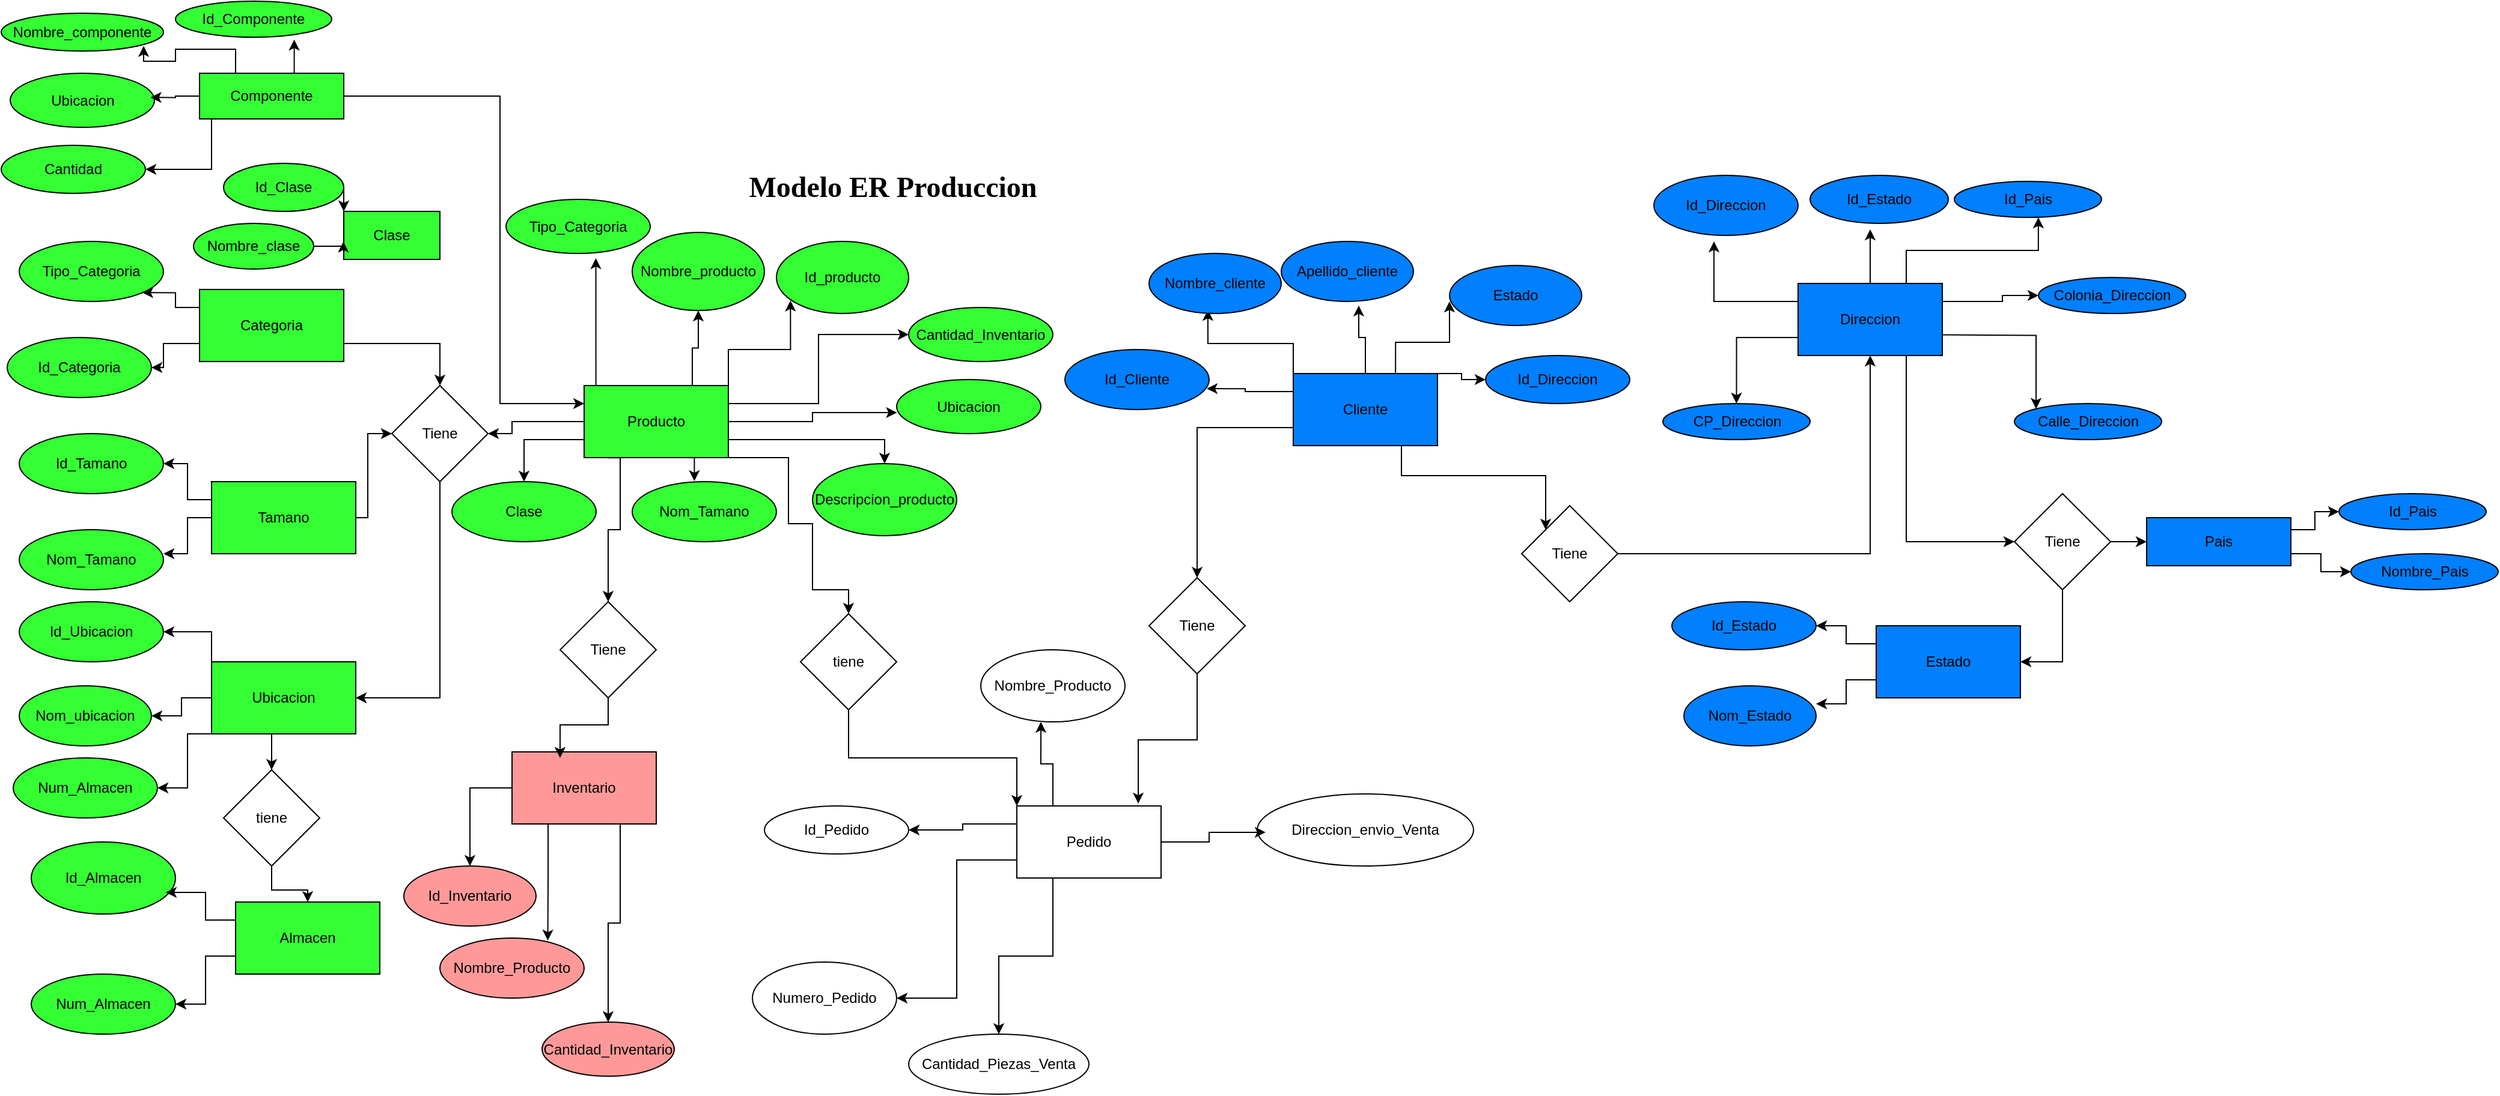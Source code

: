 <mxfile version="24.7.16">
  <diagram name="Page-1" id="zeFmYO3uBabSmv73TUK1">
    <mxGraphModel dx="3366" dy="1849" grid="1" gridSize="10" guides="1" tooltips="1" connect="1" arrows="1" fold="1" page="1" pageScale="1" pageWidth="850" pageHeight="1100" math="0" shadow="0">
      <root>
        <mxCell id="0" />
        <mxCell id="1" parent="0" />
        <mxCell id="2MBzyR10_KUpDIZZmnl0-3" style="edgeStyle=orthogonalEdgeStyle;rounded=0;orthogonalLoop=1;jettySize=auto;html=1;exitX=0;exitY=0;exitDx=0;exitDy=0;entryX=0.445;entryY=0.94;entryDx=0;entryDy=0;entryPerimeter=0;" parent="1" source="SFxOARt2_e4KMZJVJRQL-1" target="SFxOARt2_e4KMZJVJRQL-2" edge="1">
          <mxGeometry relative="1" as="geometry">
            <mxPoint x="60" y="150" as="targetPoint" />
          </mxGeometry>
        </mxCell>
        <mxCell id="86mHC5baKhJhIRdEhU6H-27" style="edgeStyle=orthogonalEdgeStyle;rounded=0;orthogonalLoop=1;jettySize=auto;html=1;exitX=1;exitY=0;exitDx=0;exitDy=0;entryX=0;entryY=0.5;entryDx=0;entryDy=0;" parent="1" source="SFxOARt2_e4KMZJVJRQL-1" target="86mHC5baKhJhIRdEhU6H-14" edge="1">
          <mxGeometry relative="1" as="geometry">
            <Array as="points">
              <mxPoint x="250" y="190" />
              <mxPoint x="250" y="195" />
            </Array>
          </mxGeometry>
        </mxCell>
        <mxCell id="56DmesGr1zZHOObMITMJ-34" style="edgeStyle=orthogonalEdgeStyle;rounded=0;orthogonalLoop=1;jettySize=auto;html=1;exitX=0.75;exitY=1;exitDx=0;exitDy=0;entryX=0;entryY=0;entryDx=0;entryDy=0;" parent="1" source="SFxOARt2_e4KMZJVJRQL-1" target="56DmesGr1zZHOObMITMJ-33" edge="1">
          <mxGeometry relative="1" as="geometry" />
        </mxCell>
        <mxCell id="56DmesGr1zZHOObMITMJ-98" style="edgeStyle=orthogonalEdgeStyle;rounded=0;orthogonalLoop=1;jettySize=auto;html=1;exitX=0;exitY=0.75;exitDx=0;exitDy=0;entryX=0.5;entryY=0;entryDx=0;entryDy=0;" parent="1" source="SFxOARt2_e4KMZJVJRQL-1" target="56DmesGr1zZHOObMITMJ-41" edge="1">
          <mxGeometry relative="1" as="geometry" />
        </mxCell>
        <mxCell id="SFxOARt2_e4KMZJVJRQL-1" value="Cliente" style="rounded=0;whiteSpace=wrap;html=1;fillColor=#007FFF;" parent="1" vertex="1">
          <mxGeometry x="110" y="190" width="120" height="60" as="geometry" />
        </mxCell>
        <mxCell id="SFxOARt2_e4KMZJVJRQL-2" value="Nombre_cliente" style="ellipse;whiteSpace=wrap;html=1;fillColor=#007FFF;" parent="1" vertex="1">
          <mxGeometry x="-10" y="90" width="110" height="50" as="geometry" />
        </mxCell>
        <mxCell id="2MBzyR10_KUpDIZZmnl0-35" style="edgeStyle=orthogonalEdgeStyle;rounded=0;orthogonalLoop=1;jettySize=auto;html=1;exitX=0;exitY=0.75;exitDx=0;exitDy=0;entryX=0.5;entryY=0;entryDx=0;entryDy=0;" parent="1" source="SFxOARt2_e4KMZJVJRQL-3" target="2MBzyR10_KUpDIZZmnl0-34" edge="1">
          <mxGeometry relative="1" as="geometry" />
        </mxCell>
        <mxCell id="56DmesGr1zZHOObMITMJ-11" style="edgeStyle=orthogonalEdgeStyle;rounded=0;orthogonalLoop=1;jettySize=auto;html=1;exitX=1;exitY=0.75;exitDx=0;exitDy=0;entryX=0.5;entryY=0;entryDx=0;entryDy=0;" parent="1" source="SFxOARt2_e4KMZJVJRQL-3" target="56DmesGr1zZHOObMITMJ-10" edge="1">
          <mxGeometry relative="1" as="geometry" />
        </mxCell>
        <mxCell id="56DmesGr1zZHOObMITMJ-17" style="edgeStyle=orthogonalEdgeStyle;rounded=0;orthogonalLoop=1;jettySize=auto;html=1;exitX=0;exitY=0.5;exitDx=0;exitDy=0;entryX=1;entryY=0.5;entryDx=0;entryDy=0;" parent="1" source="SFxOARt2_e4KMZJVJRQL-3" target="56DmesGr1zZHOObMITMJ-14" edge="1">
          <mxGeometry relative="1" as="geometry">
            <Array as="points">
              <mxPoint x="-540" y="230" />
              <mxPoint x="-540" y="240" />
            </Array>
          </mxGeometry>
        </mxCell>
        <mxCell id="56DmesGr1zZHOObMITMJ-18" style="edgeStyle=orthogonalEdgeStyle;rounded=0;orthogonalLoop=1;jettySize=auto;html=1;exitX=1;exitY=1;exitDx=0;exitDy=0;entryX=0.5;entryY=0;entryDx=0;entryDy=0;" parent="1" source="SFxOARt2_e4KMZJVJRQL-3" target="56DmesGr1zZHOObMITMJ-13" edge="1">
          <mxGeometry relative="1" as="geometry">
            <Array as="points">
              <mxPoint x="-310" y="260" />
              <mxPoint x="-310" y="315" />
              <mxPoint x="-290" y="315" />
              <mxPoint x="-290" y="370" />
              <mxPoint x="-260" y="370" />
            </Array>
          </mxGeometry>
        </mxCell>
        <mxCell id="56DmesGr1zZHOObMITMJ-52" style="edgeStyle=orthogonalEdgeStyle;rounded=0;orthogonalLoop=1;jettySize=auto;html=1;exitX=0.164;exitY=1.002;exitDx=0;exitDy=0;entryX=0.5;entryY=0;entryDx=0;entryDy=0;exitPerimeter=0;" parent="1" source="SFxOARt2_e4KMZJVJRQL-3" target="56DmesGr1zZHOObMITMJ-51" edge="1">
          <mxGeometry relative="1" as="geometry">
            <Array as="points">
              <mxPoint x="-450" y="320" />
              <mxPoint x="-460" y="320" />
            </Array>
          </mxGeometry>
        </mxCell>
        <mxCell id="56DmesGr1zZHOObMITMJ-72" style="edgeStyle=orthogonalEdgeStyle;rounded=0;orthogonalLoop=1;jettySize=auto;html=1;exitX=0.75;exitY=0;exitDx=0;exitDy=0;entryX=0.5;entryY=1;entryDx=0;entryDy=0;" parent="1" source="SFxOARt2_e4KMZJVJRQL-3" target="2MBzyR10_KUpDIZZmnl0-13" edge="1">
          <mxGeometry relative="1" as="geometry" />
        </mxCell>
        <mxCell id="56DmesGr1zZHOObMITMJ-94" style="edgeStyle=orthogonalEdgeStyle;rounded=0;orthogonalLoop=1;jettySize=auto;html=1;exitX=1;exitY=0.25;exitDx=0;exitDy=0;entryX=0;entryY=0.5;entryDx=0;entryDy=0;" parent="1" source="SFxOARt2_e4KMZJVJRQL-3" target="56DmesGr1zZHOObMITMJ-60" edge="1">
          <mxGeometry relative="1" as="geometry" />
        </mxCell>
        <mxCell id="SFxOARt2_e4KMZJVJRQL-3" value="Producto" style="rounded=0;whiteSpace=wrap;html=1;fillColor=#33FF33;" parent="1" vertex="1">
          <mxGeometry x="-480" y="200" width="120" height="60" as="geometry" />
        </mxCell>
        <mxCell id="2MBzyR10_KUpDIZZmnl0-1" value="Apellido_cliente" style="ellipse;whiteSpace=wrap;html=1;fillColor=#007FFF;" parent="1" vertex="1">
          <mxGeometry x="100" y="80" width="110" height="50" as="geometry" />
        </mxCell>
        <mxCell id="2MBzyR10_KUpDIZZmnl0-6" value="Estado" style="ellipse;whiteSpace=wrap;html=1;fillColor=#007FFF;" parent="1" vertex="1">
          <mxGeometry x="240" y="100" width="110" height="50" as="geometry" />
        </mxCell>
        <mxCell id="2MBzyR10_KUpDIZZmnl0-7" style="edgeStyle=orthogonalEdgeStyle;rounded=0;orthogonalLoop=1;jettySize=auto;html=1;exitX=0.709;exitY=-0.01;exitDx=0;exitDy=0;entryX=0.045;entryY=0.72;entryDx=0;entryDy=0;entryPerimeter=0;exitPerimeter=0;" parent="1" source="SFxOARt2_e4KMZJVJRQL-1" edge="1">
          <mxGeometry relative="1" as="geometry">
            <mxPoint x="195" y="184.0" as="sourcePoint" />
            <mxPoint x="239.95" y="130" as="targetPoint" />
            <Array as="points">
              <mxPoint x="195" y="164" />
              <mxPoint x="240" y="164" />
            </Array>
          </mxGeometry>
        </mxCell>
        <mxCell id="2MBzyR10_KUpDIZZmnl0-8" style="edgeStyle=orthogonalEdgeStyle;rounded=0;orthogonalLoop=1;jettySize=auto;html=1;exitX=0.5;exitY=0;exitDx=0;exitDy=0;entryX=0.586;entryY=1.067;entryDx=0;entryDy=0;entryPerimeter=0;" parent="1" source="SFxOARt2_e4KMZJVJRQL-1" target="2MBzyR10_KUpDIZZmnl0-1" edge="1">
          <mxGeometry relative="1" as="geometry" />
        </mxCell>
        <mxCell id="2MBzyR10_KUpDIZZmnl0-9" value="Id_Cliente" style="ellipse;whiteSpace=wrap;html=1;fillColor=#007FFF;" parent="1" vertex="1">
          <mxGeometry x="-80" y="170" width="120" height="50" as="geometry" />
        </mxCell>
        <mxCell id="2MBzyR10_KUpDIZZmnl0-10" style="edgeStyle=orthogonalEdgeStyle;rounded=0;orthogonalLoop=1;jettySize=auto;html=1;exitX=0;exitY=0.25;exitDx=0;exitDy=0;entryX=0.983;entryY=0.651;entryDx=0;entryDy=0;entryPerimeter=0;" parent="1" source="SFxOARt2_e4KMZJVJRQL-1" target="2MBzyR10_KUpDIZZmnl0-9" edge="1">
          <mxGeometry relative="1" as="geometry">
            <Array as="points">
              <mxPoint x="70" y="205" />
              <mxPoint x="70" y="203" />
            </Array>
          </mxGeometry>
        </mxCell>
        <mxCell id="2MBzyR10_KUpDIZZmnl0-11" value="&lt;h1&gt;&lt;font face=&quot;Comic Sans MS&quot; style=&quot;font-size: 24px;&quot;&gt;Modelo ER Produccion&amp;nbsp;&lt;/font&gt;&lt;/h1&gt;" style="text;strokeColor=none;align=center;fillColor=none;html=1;verticalAlign=middle;whiteSpace=wrap;rounded=0;" parent="1" vertex="1">
          <mxGeometry x="-370" y="20" width="300" height="30" as="geometry" />
        </mxCell>
        <mxCell id="2MBzyR10_KUpDIZZmnl0-12" value="Id_producto" style="ellipse;whiteSpace=wrap;html=1;fillColor=#33FF33;" parent="1" vertex="1">
          <mxGeometry x="-320" y="80" width="110" height="60" as="geometry" />
        </mxCell>
        <mxCell id="2MBzyR10_KUpDIZZmnl0-13" value="Nombre_producto" style="ellipse;whiteSpace=wrap;html=1;fillColor=#33FF33;" parent="1" vertex="1">
          <mxGeometry x="-440" y="72.5" width="110" height="65" as="geometry" />
        </mxCell>
        <mxCell id="2MBzyR10_KUpDIZZmnl0-14" value="Tipo_Categoria" style="ellipse;whiteSpace=wrap;html=1;fillColor=#33FF33;" parent="1" vertex="1">
          <mxGeometry x="-545" y="45" width="120" height="45" as="geometry" />
        </mxCell>
        <mxCell id="2MBzyR10_KUpDIZZmnl0-31" style="edgeStyle=orthogonalEdgeStyle;rounded=0;orthogonalLoop=1;jettySize=auto;html=1;exitX=0;exitY=0.75;exitDx=0;exitDy=0;entryX=1;entryY=0.5;entryDx=0;entryDy=0;" parent="1" source="2MBzyR10_KUpDIZZmnl0-20" target="2MBzyR10_KUpDIZZmnl0-21" edge="1">
          <mxGeometry relative="1" as="geometry">
            <Array as="points">
              <mxPoint x="-830" y="165" />
            </Array>
          </mxGeometry>
        </mxCell>
        <mxCell id="2MBzyR10_KUpDIZZmnl0-32" style="edgeStyle=orthogonalEdgeStyle;rounded=0;orthogonalLoop=1;jettySize=auto;html=1;exitX=0;exitY=0.25;exitDx=0;exitDy=0;entryX=1;entryY=1;entryDx=0;entryDy=0;" parent="1" source="2MBzyR10_KUpDIZZmnl0-20" target="2MBzyR10_KUpDIZZmnl0-22" edge="1">
          <mxGeometry relative="1" as="geometry" />
        </mxCell>
        <mxCell id="56DmesGr1zZHOObMITMJ-15" style="edgeStyle=orthogonalEdgeStyle;rounded=0;orthogonalLoop=1;jettySize=auto;html=1;exitX=1;exitY=0.75;exitDx=0;exitDy=0;entryX=0.5;entryY=0;entryDx=0;entryDy=0;" parent="1" source="2MBzyR10_KUpDIZZmnl0-20" target="56DmesGr1zZHOObMITMJ-14" edge="1">
          <mxGeometry relative="1" as="geometry" />
        </mxCell>
        <mxCell id="2MBzyR10_KUpDIZZmnl0-20" value="Categoria" style="rounded=0;whiteSpace=wrap;html=1;fillColor=#33FF33;" parent="1" vertex="1">
          <mxGeometry x="-800" y="120" width="120" height="60" as="geometry" />
        </mxCell>
        <mxCell id="2MBzyR10_KUpDIZZmnl0-21" value="Id_Categoria" style="ellipse;whiteSpace=wrap;html=1;fillColor=#33FF33;" parent="1" vertex="1">
          <mxGeometry x="-960" y="160" width="120" height="50" as="geometry" />
        </mxCell>
        <mxCell id="2MBzyR10_KUpDIZZmnl0-22" value="Tipo_&lt;span style=&quot;background-color: initial;&quot;&gt;Categoria&lt;/span&gt;" style="ellipse;whiteSpace=wrap;html=1;fillColor=#33FF33;" parent="1" vertex="1">
          <mxGeometry x="-950" y="80" width="120" height="50" as="geometry" />
        </mxCell>
        <mxCell id="2MBzyR10_KUpDIZZmnl0-26" value="Id_Tamano" style="ellipse;whiteSpace=wrap;html=1;fillColor=#33FF33;" parent="1" vertex="1">
          <mxGeometry x="-950" y="240" width="120" height="50" as="geometry" />
        </mxCell>
        <mxCell id="2MBzyR10_KUpDIZZmnl0-29" style="edgeStyle=orthogonalEdgeStyle;rounded=0;orthogonalLoop=1;jettySize=auto;html=1;exitX=0;exitY=0.25;exitDx=0;exitDy=0;" parent="1" source="2MBzyR10_KUpDIZZmnl0-27" target="2MBzyR10_KUpDIZZmnl0-26" edge="1">
          <mxGeometry relative="1" as="geometry" />
        </mxCell>
        <mxCell id="56DmesGr1zZHOObMITMJ-16" style="edgeStyle=orthogonalEdgeStyle;rounded=0;orthogonalLoop=1;jettySize=auto;html=1;exitX=1;exitY=0.5;exitDx=0;exitDy=0;entryX=0;entryY=0.5;entryDx=0;entryDy=0;" parent="1" source="2MBzyR10_KUpDIZZmnl0-27" target="56DmesGr1zZHOObMITMJ-14" edge="1">
          <mxGeometry relative="1" as="geometry">
            <Array as="points">
              <mxPoint x="-660" y="310" />
              <mxPoint x="-660" y="240" />
            </Array>
          </mxGeometry>
        </mxCell>
        <mxCell id="2MBzyR10_KUpDIZZmnl0-27" value="Tamano" style="rounded=0;whiteSpace=wrap;html=1;fillColor=#33FF33;" parent="1" vertex="1">
          <mxGeometry x="-790" y="280" width="120" height="60" as="geometry" />
        </mxCell>
        <mxCell id="2MBzyR10_KUpDIZZmnl0-28" value="Nom_Tamano" style="ellipse;whiteSpace=wrap;html=1;fillColor=#33FF33;" parent="1" vertex="1">
          <mxGeometry x="-950" y="320" width="120" height="50" as="geometry" />
        </mxCell>
        <mxCell id="2MBzyR10_KUpDIZZmnl0-30" style="edgeStyle=orthogonalEdgeStyle;rounded=0;orthogonalLoop=1;jettySize=auto;html=1;exitX=0;exitY=0.5;exitDx=0;exitDy=0;entryX=1;entryY=0.4;entryDx=0;entryDy=0;entryPerimeter=0;" parent="1" source="2MBzyR10_KUpDIZZmnl0-27" target="2MBzyR10_KUpDIZZmnl0-28" edge="1">
          <mxGeometry relative="1" as="geometry" />
        </mxCell>
        <mxCell id="2MBzyR10_KUpDIZZmnl0-33" value="Nom_Tamano" style="ellipse;whiteSpace=wrap;html=1;fillColor=#33FF33;" parent="1" vertex="1">
          <mxGeometry x="-440" y="280" width="120" height="50" as="geometry" />
        </mxCell>
        <mxCell id="2MBzyR10_KUpDIZZmnl0-34" value="Clase" style="ellipse;whiteSpace=wrap;html=1;fillColor=#33FF33;" parent="1" vertex="1">
          <mxGeometry x="-590" y="280" width="120" height="50" as="geometry" />
        </mxCell>
        <mxCell id="2MBzyR10_KUpDIZZmnl0-36" style="edgeStyle=orthogonalEdgeStyle;rounded=0;orthogonalLoop=1;jettySize=auto;html=1;exitX=0.75;exitY=1;exitDx=0;exitDy=0;entryX=0.431;entryY=-0.009;entryDx=0;entryDy=0;entryPerimeter=0;" parent="1" source="SFxOARt2_e4KMZJVJRQL-3" target="2MBzyR10_KUpDIZZmnl0-33" edge="1">
          <mxGeometry relative="1" as="geometry" />
        </mxCell>
        <mxCell id="86mHC5baKhJhIRdEhU6H-4" style="edgeStyle=orthogonalEdgeStyle;rounded=0;orthogonalLoop=1;jettySize=auto;html=1;exitX=0;exitY=0;exitDx=0;exitDy=0;" parent="1" source="86mHC5baKhJhIRdEhU6H-1" target="86mHC5baKhJhIRdEhU6H-2" edge="1">
          <mxGeometry relative="1" as="geometry" />
        </mxCell>
        <mxCell id="86mHC5baKhJhIRdEhU6H-5" style="edgeStyle=orthogonalEdgeStyle;rounded=0;orthogonalLoop=1;jettySize=auto;html=1;exitX=0;exitY=0.5;exitDx=0;exitDy=0;" parent="1" source="86mHC5baKhJhIRdEhU6H-1" target="86mHC5baKhJhIRdEhU6H-3" edge="1">
          <mxGeometry relative="1" as="geometry" />
        </mxCell>
        <mxCell id="56DmesGr1zZHOObMITMJ-32" style="edgeStyle=orthogonalEdgeStyle;rounded=0;orthogonalLoop=1;jettySize=auto;html=1;exitX=0;exitY=1;exitDx=0;exitDy=0;entryX=1;entryY=0.5;entryDx=0;entryDy=0;" parent="1" source="86mHC5baKhJhIRdEhU6H-1" target="56DmesGr1zZHOObMITMJ-30" edge="1">
          <mxGeometry relative="1" as="geometry">
            <Array as="points">
              <mxPoint x="-810" y="490" />
              <mxPoint x="-810" y="535" />
            </Array>
          </mxGeometry>
        </mxCell>
        <mxCell id="56DmesGr1zZHOObMITMJ-58" style="edgeStyle=orthogonalEdgeStyle;rounded=0;orthogonalLoop=1;jettySize=auto;html=1;exitX=0.25;exitY=1;exitDx=0;exitDy=0;entryX=0.5;entryY=0;entryDx=0;entryDy=0;" parent="1" source="86mHC5baKhJhIRdEhU6H-1" target="56DmesGr1zZHOObMITMJ-26" edge="1">
          <mxGeometry relative="1" as="geometry" />
        </mxCell>
        <mxCell id="86mHC5baKhJhIRdEhU6H-1" value="Ubicacion" style="rounded=0;whiteSpace=wrap;html=1;fillColor=#33FF33;" parent="1" vertex="1">
          <mxGeometry x="-790" y="430" width="120" height="60" as="geometry" />
        </mxCell>
        <mxCell id="86mHC5baKhJhIRdEhU6H-2" value="Id_Ubicacion" style="ellipse;whiteSpace=wrap;html=1;fillColor=#33FF33;" parent="1" vertex="1">
          <mxGeometry x="-950" y="380" width="120" height="50" as="geometry" />
        </mxCell>
        <mxCell id="86mHC5baKhJhIRdEhU6H-3" value="Nom_ubicacion" style="ellipse;whiteSpace=wrap;html=1;fillColor=#33FF33;" parent="1" vertex="1">
          <mxGeometry x="-950" y="450" width="110" height="50" as="geometry" />
        </mxCell>
        <mxCell id="56DmesGr1zZHOObMITMJ-4" style="edgeStyle=orthogonalEdgeStyle;rounded=0;orthogonalLoop=1;jettySize=auto;html=1;exitX=0;exitY=0.25;exitDx=0;exitDy=0;entryX=1;entryY=0.5;entryDx=0;entryDy=0;" parent="1" source="86mHC5baKhJhIRdEhU6H-6" target="56DmesGr1zZHOObMITMJ-1" edge="1">
          <mxGeometry relative="1" as="geometry" />
        </mxCell>
        <mxCell id="56DmesGr1zZHOObMITMJ-7" style="edgeStyle=orthogonalEdgeStyle;rounded=0;orthogonalLoop=1;jettySize=auto;html=1;exitX=0.25;exitY=1;exitDx=0;exitDy=0;entryX=0.5;entryY=0;entryDx=0;entryDy=0;" parent="1" source="86mHC5baKhJhIRdEhU6H-6" target="56DmesGr1zZHOObMITMJ-3" edge="1">
          <mxGeometry relative="1" as="geometry" />
        </mxCell>
        <mxCell id="56DmesGr1zZHOObMITMJ-8" style="edgeStyle=orthogonalEdgeStyle;rounded=0;orthogonalLoop=1;jettySize=auto;html=1;exitX=0;exitY=0.75;exitDx=0;exitDy=0;entryX=1;entryY=0.5;entryDx=0;entryDy=0;" parent="1" source="86mHC5baKhJhIRdEhU6H-6" target="56DmesGr1zZHOObMITMJ-2" edge="1">
          <mxGeometry relative="1" as="geometry" />
        </mxCell>
        <mxCell id="86mHC5baKhJhIRdEhU6H-6" value="Pedido" style="rounded=0;whiteSpace=wrap;html=1;" parent="1" vertex="1">
          <mxGeometry x="-120" y="550" width="120" height="60" as="geometry" />
        </mxCell>
        <mxCell id="86mHC5baKhJhIRdEhU6H-11" style="edgeStyle=orthogonalEdgeStyle;rounded=0;orthogonalLoop=1;jettySize=auto;html=1;exitX=0;exitY=0.25;exitDx=0;exitDy=0;entryX=1;entryY=0.5;entryDx=0;entryDy=0;" parent="1" source="86mHC5baKhJhIRdEhU6H-7" target="86mHC5baKhJhIRdEhU6H-8" edge="1">
          <mxGeometry relative="1" as="geometry" />
        </mxCell>
        <mxCell id="86mHC5baKhJhIRdEhU6H-7" value="Estado" style="rounded=0;whiteSpace=wrap;html=1;fillColor=#007FFF;" parent="1" vertex="1">
          <mxGeometry x="595" y="400" width="120" height="60" as="geometry" />
        </mxCell>
        <mxCell id="86mHC5baKhJhIRdEhU6H-8" value="Id_Estado" style="ellipse;whiteSpace=wrap;html=1;fillColor=#007FFF;" parent="1" vertex="1">
          <mxGeometry x="425" y="380" width="120" height="40" as="geometry" />
        </mxCell>
        <mxCell id="86mHC5baKhJhIRdEhU6H-9" value="Nom_Estado" style="ellipse;whiteSpace=wrap;html=1;fillColor=#007FFF;" parent="1" vertex="1">
          <mxGeometry x="435" y="450" width="110" height="50" as="geometry" />
        </mxCell>
        <mxCell id="86mHC5baKhJhIRdEhU6H-12" style="edgeStyle=orthogonalEdgeStyle;rounded=0;orthogonalLoop=1;jettySize=auto;html=1;exitX=0;exitY=0.75;exitDx=0;exitDy=0;entryX=1;entryY=0.3;entryDx=0;entryDy=0;entryPerimeter=0;" parent="1" source="86mHC5baKhJhIRdEhU6H-7" target="86mHC5baKhJhIRdEhU6H-9" edge="1">
          <mxGeometry relative="1" as="geometry" />
        </mxCell>
        <mxCell id="86mHC5baKhJhIRdEhU6H-40" style="edgeStyle=orthogonalEdgeStyle;rounded=0;orthogonalLoop=1;jettySize=auto;html=1;exitX=1;exitY=0.25;exitDx=0;exitDy=0;entryX=0;entryY=0.5;entryDx=0;entryDy=0;" parent="1" source="86mHC5baKhJhIRdEhU6H-13" target="86mHC5baKhJhIRdEhU6H-36" edge="1">
          <mxGeometry relative="1" as="geometry" />
        </mxCell>
        <mxCell id="86mHC5baKhJhIRdEhU6H-41" style="edgeStyle=orthogonalEdgeStyle;rounded=0;orthogonalLoop=1;jettySize=auto;html=1;exitX=1;exitY=0.75;exitDx=0;exitDy=0;entryX=0;entryY=0.5;entryDx=0;entryDy=0;" parent="1" source="86mHC5baKhJhIRdEhU6H-13" target="86mHC5baKhJhIRdEhU6H-37" edge="1">
          <mxGeometry relative="1" as="geometry" />
        </mxCell>
        <mxCell id="86mHC5baKhJhIRdEhU6H-13" value="Pais" style="rounded=0;whiteSpace=wrap;html=1;fillColor=#007FFF;" parent="1" vertex="1">
          <mxGeometry x="820" y="310" width="120" height="40" as="geometry" />
        </mxCell>
        <mxCell id="86mHC5baKhJhIRdEhU6H-14" value="Id_Direccion" style="ellipse;whiteSpace=wrap;html=1;fillColor=#007FFF;" parent="1" vertex="1">
          <mxGeometry x="270" y="175" width="120" height="40" as="geometry" />
        </mxCell>
        <mxCell id="86mHC5baKhJhIRdEhU6H-15" value="Id_&lt;span style=&quot;background-color: initial;&quot;&gt;Pais&lt;/span&gt;" style="ellipse;whiteSpace=wrap;html=1;fillColor=#007FFF;" parent="1" vertex="1">
          <mxGeometry x="660" y="30" width="122.5" height="30" as="geometry" />
        </mxCell>
        <mxCell id="86mHC5baKhJhIRdEhU6H-16" value="Id_Estado" style="ellipse;whiteSpace=wrap;html=1;fillColor=#007FFF;" parent="1" vertex="1">
          <mxGeometry x="540" y="25" width="115" height="40" as="geometry" />
        </mxCell>
        <mxCell id="86mHC5baKhJhIRdEhU6H-29" style="edgeStyle=orthogonalEdgeStyle;rounded=0;orthogonalLoop=1;jettySize=auto;html=1;exitX=0.5;exitY=0;exitDx=0;exitDy=0;" parent="1" source="86mHC5baKhJhIRdEhU6H-17" edge="1">
          <mxGeometry relative="1" as="geometry">
            <mxPoint x="590" y="70" as="targetPoint" />
          </mxGeometry>
        </mxCell>
        <mxCell id="86mHC5baKhJhIRdEhU6H-32" style="edgeStyle=orthogonalEdgeStyle;rounded=0;orthogonalLoop=1;jettySize=auto;html=1;exitX=0;exitY=0.75;exitDx=0;exitDy=0;entryX=0.5;entryY=0;entryDx=0;entryDy=0;" parent="1" source="86mHC5baKhJhIRdEhU6H-17" target="86mHC5baKhJhIRdEhU6H-31" edge="1">
          <mxGeometry relative="1" as="geometry" />
        </mxCell>
        <mxCell id="86mHC5baKhJhIRdEhU6H-34" style="edgeStyle=orthogonalEdgeStyle;rounded=0;orthogonalLoop=1;jettySize=auto;html=1;exitX=1;exitY=0.25;exitDx=0;exitDy=0;entryX=0;entryY=0.5;entryDx=0;entryDy=0;" parent="1" source="86mHC5baKhJhIRdEhU6H-17" target="86mHC5baKhJhIRdEhU6H-21" edge="1">
          <mxGeometry relative="1" as="geometry">
            <Array as="points">
              <mxPoint x="700" y="130" />
              <mxPoint x="700" y="125" />
            </Array>
          </mxGeometry>
        </mxCell>
        <mxCell id="86mHC5baKhJhIRdEhU6H-35" style="edgeStyle=orthogonalEdgeStyle;rounded=0;orthogonalLoop=1;jettySize=auto;html=1;exitX=1;exitY=0.5;exitDx=0;exitDy=0;entryX=0;entryY=0;entryDx=0;entryDy=0;" parent="1" target="86mHC5baKhJhIRdEhU6H-20" edge="1">
          <mxGeometry relative="1" as="geometry">
            <mxPoint x="650" y="157.81" as="sourcePoint" />
            <mxPoint x="728.028" y="232.182" as="targetPoint" />
          </mxGeometry>
        </mxCell>
        <mxCell id="56DmesGr1zZHOObMITMJ-37" style="edgeStyle=orthogonalEdgeStyle;rounded=0;orthogonalLoop=1;jettySize=auto;html=1;exitX=0.75;exitY=1;exitDx=0;exitDy=0;entryX=0;entryY=0.5;entryDx=0;entryDy=0;" parent="1" source="86mHC5baKhJhIRdEhU6H-17" target="56DmesGr1zZHOObMITMJ-36" edge="1">
          <mxGeometry relative="1" as="geometry" />
        </mxCell>
        <mxCell id="86mHC5baKhJhIRdEhU6H-17" value="Direccion" style="rounded=0;whiteSpace=wrap;html=1;fillColor=#007FFF;" parent="1" vertex="1">
          <mxGeometry x="530" y="115" width="120" height="60" as="geometry" />
        </mxCell>
        <mxCell id="86mHC5baKhJhIRdEhU6H-20" value="Calle_Direccion" style="ellipse;whiteSpace=wrap;html=1;fillColor=#007FFF;" parent="1" vertex="1">
          <mxGeometry x="710" y="215" width="122.5" height="30" as="geometry" />
        </mxCell>
        <mxCell id="86mHC5baKhJhIRdEhU6H-21" value="Colonia_Direccion" style="ellipse;whiteSpace=wrap;html=1;fillColor=#007FFF;" parent="1" vertex="1">
          <mxGeometry x="730" y="110" width="122.5" height="30" as="geometry" />
        </mxCell>
        <mxCell id="86mHC5baKhJhIRdEhU6H-18" value="Id_Direccion" style="ellipse;whiteSpace=wrap;html=1;fillColor=#007FFF;" parent="1" vertex="1">
          <mxGeometry x="410" y="25" width="120" height="50" as="geometry" />
        </mxCell>
        <mxCell id="86mHC5baKhJhIRdEhU6H-28" style="edgeStyle=orthogonalEdgeStyle;rounded=0;orthogonalLoop=1;jettySize=auto;html=1;exitX=0;exitY=0;exitDx=0;exitDy=0;entryX=0.417;entryY=1.1;entryDx=0;entryDy=0;entryPerimeter=0;" parent="1" source="86mHC5baKhJhIRdEhU6H-17" target="86mHC5baKhJhIRdEhU6H-18" edge="1">
          <mxGeometry relative="1" as="geometry">
            <Array as="points">
              <mxPoint x="530" y="130" />
              <mxPoint x="460" y="130" />
            </Array>
          </mxGeometry>
        </mxCell>
        <mxCell id="86mHC5baKhJhIRdEhU6H-30" style="edgeStyle=orthogonalEdgeStyle;rounded=0;orthogonalLoop=1;jettySize=auto;html=1;exitX=0.75;exitY=0;exitDx=0;exitDy=0;entryX=0.571;entryY=1;entryDx=0;entryDy=0;entryPerimeter=0;" parent="1" source="86mHC5baKhJhIRdEhU6H-17" target="86mHC5baKhJhIRdEhU6H-15" edge="1">
          <mxGeometry relative="1" as="geometry" />
        </mxCell>
        <mxCell id="86mHC5baKhJhIRdEhU6H-31" value="CP_Direccion" style="ellipse;whiteSpace=wrap;html=1;fillColor=#007FFF;" parent="1" vertex="1">
          <mxGeometry x="417.5" y="215" width="122.5" height="30" as="geometry" />
        </mxCell>
        <mxCell id="86mHC5baKhJhIRdEhU6H-36" value="Id_&lt;span style=&quot;background-color: initial;&quot;&gt;Pais&lt;/span&gt;" style="ellipse;whiteSpace=wrap;html=1;fillColor=#007FFF;" parent="1" vertex="1">
          <mxGeometry x="980" y="290" width="122.5" height="30" as="geometry" />
        </mxCell>
        <mxCell id="86mHC5baKhJhIRdEhU6H-37" value="Nombre&lt;span style=&quot;background-color: initial;&quot;&gt;_&lt;/span&gt;&lt;span style=&quot;background-color: initial;&quot;&gt;Pais&lt;/span&gt;" style="ellipse;whiteSpace=wrap;html=1;fillColor=#007FFF;" parent="1" vertex="1">
          <mxGeometry x="990" y="340" width="122.5" height="30" as="geometry" />
        </mxCell>
        <mxCell id="56DmesGr1zZHOObMITMJ-1" value="Id_Pedido" style="ellipse;whiteSpace=wrap;html=1;" parent="1" vertex="1">
          <mxGeometry x="-330" y="550" width="120" height="40" as="geometry" />
        </mxCell>
        <mxCell id="56DmesGr1zZHOObMITMJ-2" value="Numero_Pedido" style="ellipse;whiteSpace=wrap;html=1;" parent="1" vertex="1">
          <mxGeometry x="-340" y="680" width="120" height="60" as="geometry" />
        </mxCell>
        <mxCell id="56DmesGr1zZHOObMITMJ-3" value="Cantidad_Piezas_Venta" style="ellipse;whiteSpace=wrap;html=1;" parent="1" vertex="1">
          <mxGeometry x="-210" y="740" width="150" height="50" as="geometry" />
        </mxCell>
        <mxCell id="56DmesGr1zZHOObMITMJ-9" value="Nombre_Producto" style="ellipse;whiteSpace=wrap;html=1;" parent="1" vertex="1">
          <mxGeometry x="-150" y="420" width="120" height="60" as="geometry" />
        </mxCell>
        <mxCell id="56DmesGr1zZHOObMITMJ-10" value="Descripcion_producto" style="ellipse;whiteSpace=wrap;html=1;fillColor=#33FF33;" parent="1" vertex="1">
          <mxGeometry x="-290" y="265" width="120" height="60" as="geometry" />
        </mxCell>
        <mxCell id="56DmesGr1zZHOObMITMJ-12" style="edgeStyle=orthogonalEdgeStyle;rounded=0;orthogonalLoop=1;jettySize=auto;html=1;exitX=0.25;exitY=0;exitDx=0;exitDy=0;entryX=0.417;entryY=1;entryDx=0;entryDy=0;entryPerimeter=0;" parent="1" source="86mHC5baKhJhIRdEhU6H-6" target="56DmesGr1zZHOObMITMJ-9" edge="1">
          <mxGeometry relative="1" as="geometry" />
        </mxCell>
        <mxCell id="56DmesGr1zZHOObMITMJ-19" style="edgeStyle=orthogonalEdgeStyle;rounded=0;orthogonalLoop=1;jettySize=auto;html=1;exitX=0.5;exitY=1;exitDx=0;exitDy=0;entryX=0;entryY=0;entryDx=0;entryDy=0;" parent="1" source="56DmesGr1zZHOObMITMJ-13" target="86mHC5baKhJhIRdEhU6H-6" edge="1">
          <mxGeometry relative="1" as="geometry" />
        </mxCell>
        <mxCell id="56DmesGr1zZHOObMITMJ-13" value="tiene" style="rhombus;whiteSpace=wrap;html=1;" parent="1" vertex="1">
          <mxGeometry x="-300" y="390" width="80" height="80" as="geometry" />
        </mxCell>
        <mxCell id="56DmesGr1zZHOObMITMJ-23" style="edgeStyle=orthogonalEdgeStyle;rounded=0;orthogonalLoop=1;jettySize=auto;html=1;exitX=0.5;exitY=1;exitDx=0;exitDy=0;entryX=1;entryY=0.5;entryDx=0;entryDy=0;" parent="1" source="56DmesGr1zZHOObMITMJ-14" target="86mHC5baKhJhIRdEhU6H-1" edge="1">
          <mxGeometry relative="1" as="geometry" />
        </mxCell>
        <mxCell id="56DmesGr1zZHOObMITMJ-14" value="Tiene" style="rhombus;whiteSpace=wrap;html=1;" parent="1" vertex="1">
          <mxGeometry x="-640" y="200" width="80" height="80" as="geometry" />
        </mxCell>
        <mxCell id="56DmesGr1zZHOObMITMJ-25" style="edgeStyle=orthogonalEdgeStyle;rounded=0;orthogonalLoop=1;jettySize=auto;html=1;exitX=0;exitY=0.75;exitDx=0;exitDy=0;entryX=1;entryY=0.5;entryDx=0;entryDy=0;" parent="1" source="56DmesGr1zZHOObMITMJ-20" target="56DmesGr1zZHOObMITMJ-22" edge="1">
          <mxGeometry relative="1" as="geometry" />
        </mxCell>
        <mxCell id="56DmesGr1zZHOObMITMJ-20" value="Almacen" style="rounded=0;whiteSpace=wrap;html=1;fillColor=#33FF33;" parent="1" vertex="1">
          <mxGeometry x="-770" y="630" width="120" height="60" as="geometry" />
        </mxCell>
        <mxCell id="56DmesGr1zZHOObMITMJ-21" value="Id_Almacen" style="ellipse;whiteSpace=wrap;html=1;fillColor=#33FF33;" parent="1" vertex="1">
          <mxGeometry x="-940" y="580" width="120" height="60" as="geometry" />
        </mxCell>
        <mxCell id="56DmesGr1zZHOObMITMJ-22" value="Num_Almacen" style="ellipse;whiteSpace=wrap;html=1;fillColor=#33FF33;" parent="1" vertex="1">
          <mxGeometry x="-940" y="690" width="120" height="50" as="geometry" />
        </mxCell>
        <mxCell id="56DmesGr1zZHOObMITMJ-24" style="edgeStyle=orthogonalEdgeStyle;rounded=0;orthogonalLoop=1;jettySize=auto;html=1;exitX=0;exitY=0.25;exitDx=0;exitDy=0;entryX=0.933;entryY=0.7;entryDx=0;entryDy=0;entryPerimeter=0;" parent="1" source="56DmesGr1zZHOObMITMJ-20" target="56DmesGr1zZHOObMITMJ-21" edge="1">
          <mxGeometry relative="1" as="geometry" />
        </mxCell>
        <mxCell id="56DmesGr1zZHOObMITMJ-28" style="edgeStyle=orthogonalEdgeStyle;rounded=0;orthogonalLoop=1;jettySize=auto;html=1;exitX=0.5;exitY=1;exitDx=0;exitDy=0;entryX=0.5;entryY=0;entryDx=0;entryDy=0;" parent="1" source="56DmesGr1zZHOObMITMJ-26" target="56DmesGr1zZHOObMITMJ-20" edge="1">
          <mxGeometry relative="1" as="geometry" />
        </mxCell>
        <mxCell id="56DmesGr1zZHOObMITMJ-26" value="tiene" style="rhombus;whiteSpace=wrap;html=1;" parent="1" vertex="1">
          <mxGeometry x="-780" y="520" width="80" height="80" as="geometry" />
        </mxCell>
        <mxCell id="56DmesGr1zZHOObMITMJ-30" value="Num_Almacen" style="ellipse;whiteSpace=wrap;html=1;fillColor=#33FF33;" parent="1" vertex="1">
          <mxGeometry x="-955" y="510" width="120" height="50" as="geometry" />
        </mxCell>
        <mxCell id="56DmesGr1zZHOObMITMJ-35" style="edgeStyle=orthogonalEdgeStyle;rounded=0;orthogonalLoop=1;jettySize=auto;html=1;exitX=1;exitY=0.5;exitDx=0;exitDy=0;entryX=0.5;entryY=1;entryDx=0;entryDy=0;" parent="1" source="56DmesGr1zZHOObMITMJ-33" target="86mHC5baKhJhIRdEhU6H-17" edge="1">
          <mxGeometry relative="1" as="geometry" />
        </mxCell>
        <mxCell id="56DmesGr1zZHOObMITMJ-33" value="Tiene" style="rhombus;whiteSpace=wrap;html=1;" parent="1" vertex="1">
          <mxGeometry x="300" y="300" width="80" height="80" as="geometry" />
        </mxCell>
        <mxCell id="56DmesGr1zZHOObMITMJ-39" style="edgeStyle=orthogonalEdgeStyle;rounded=0;orthogonalLoop=1;jettySize=auto;html=1;exitX=0.5;exitY=1;exitDx=0;exitDy=0;entryX=1;entryY=0.5;entryDx=0;entryDy=0;" parent="1" source="56DmesGr1zZHOObMITMJ-36" target="86mHC5baKhJhIRdEhU6H-7" edge="1">
          <mxGeometry relative="1" as="geometry" />
        </mxCell>
        <mxCell id="56DmesGr1zZHOObMITMJ-40" style="edgeStyle=orthogonalEdgeStyle;rounded=0;orthogonalLoop=1;jettySize=auto;html=1;exitX=1;exitY=0.5;exitDx=0;exitDy=0;entryX=0;entryY=0.5;entryDx=0;entryDy=0;" parent="1" source="56DmesGr1zZHOObMITMJ-36" target="86mHC5baKhJhIRdEhU6H-13" edge="1">
          <mxGeometry relative="1" as="geometry" />
        </mxCell>
        <mxCell id="56DmesGr1zZHOObMITMJ-36" value="Tiene" style="rhombus;whiteSpace=wrap;html=1;" parent="1" vertex="1">
          <mxGeometry x="710" y="290" width="80" height="80" as="geometry" />
        </mxCell>
        <mxCell id="56DmesGr1zZHOObMITMJ-41" value="Tiene" style="rhombus;whiteSpace=wrap;html=1;" parent="1" vertex="1">
          <mxGeometry x="-10" y="360" width="80" height="80" as="geometry" />
        </mxCell>
        <mxCell id="56DmesGr1zZHOObMITMJ-44" value="Direccion_envio_Venta" style="ellipse;whiteSpace=wrap;html=1;" parent="1" vertex="1">
          <mxGeometry x="80" y="540" width="180" height="60" as="geometry" />
        </mxCell>
        <mxCell id="56DmesGr1zZHOObMITMJ-45" style="edgeStyle=orthogonalEdgeStyle;rounded=0;orthogonalLoop=1;jettySize=auto;html=1;exitX=1;exitY=0.5;exitDx=0;exitDy=0;entryX=0.039;entryY=0.533;entryDx=0;entryDy=0;entryPerimeter=0;" parent="1" source="86mHC5baKhJhIRdEhU6H-6" target="56DmesGr1zZHOObMITMJ-44" edge="1">
          <mxGeometry relative="1" as="geometry" />
        </mxCell>
        <mxCell id="56DmesGr1zZHOObMITMJ-53" style="edgeStyle=orthogonalEdgeStyle;rounded=0;orthogonalLoop=1;jettySize=auto;html=1;exitX=0;exitY=0.5;exitDx=0;exitDy=0;entryX=0.5;entryY=0;entryDx=0;entryDy=0;" parent="1" source="56DmesGr1zZHOObMITMJ-48" target="56DmesGr1zZHOObMITMJ-49" edge="1">
          <mxGeometry relative="1" as="geometry" />
        </mxCell>
        <mxCell id="56DmesGr1zZHOObMITMJ-99" style="edgeStyle=orthogonalEdgeStyle;rounded=0;orthogonalLoop=1;jettySize=auto;html=1;exitX=0.75;exitY=1;exitDx=0;exitDy=0;entryX=0.5;entryY=0;entryDx=0;entryDy=0;" parent="1" source="56DmesGr1zZHOObMITMJ-48" target="56DmesGr1zZHOObMITMJ-55" edge="1">
          <mxGeometry relative="1" as="geometry" />
        </mxCell>
        <mxCell id="56DmesGr1zZHOObMITMJ-48" value="Inventario" style="rounded=0;whiteSpace=wrap;html=1;fillColor=#FF9999;" parent="1" vertex="1">
          <mxGeometry x="-540" y="505" width="120" height="60" as="geometry" />
        </mxCell>
        <mxCell id="56DmesGr1zZHOObMITMJ-49" value="Id_Inventario" style="ellipse;whiteSpace=wrap;html=1;fillColor=#FF9999;" parent="1" vertex="1">
          <mxGeometry x="-630" y="600" width="110" height="50" as="geometry" />
        </mxCell>
        <mxCell id="56DmesGr1zZHOObMITMJ-50" value="Nombre_Producto" style="ellipse;whiteSpace=wrap;html=1;fillColor=#FF9999;" parent="1" vertex="1">
          <mxGeometry x="-600" y="660" width="120" height="50" as="geometry" />
        </mxCell>
        <mxCell id="56DmesGr1zZHOObMITMJ-51" value="Tiene" style="rhombus;whiteSpace=wrap;html=1;" parent="1" vertex="1">
          <mxGeometry x="-500" y="380" width="80" height="80" as="geometry" />
        </mxCell>
        <mxCell id="56DmesGr1zZHOObMITMJ-55" value="Cantidad_Inventario" style="ellipse;whiteSpace=wrap;html=1;fillColor=#FF9999;" parent="1" vertex="1">
          <mxGeometry x="-515" y="730" width="110" height="45" as="geometry" />
        </mxCell>
        <mxCell id="56DmesGr1zZHOObMITMJ-56" style="edgeStyle=orthogonalEdgeStyle;rounded=0;orthogonalLoop=1;jettySize=auto;html=1;exitX=0.25;exitY=1;exitDx=0;exitDy=0;entryX=0.748;entryY=0.041;entryDx=0;entryDy=0;entryPerimeter=0;" parent="1" source="56DmesGr1zZHOObMITMJ-48" target="56DmesGr1zZHOObMITMJ-50" edge="1">
          <mxGeometry relative="1" as="geometry" />
        </mxCell>
        <mxCell id="56DmesGr1zZHOObMITMJ-59" style="edgeStyle=orthogonalEdgeStyle;rounded=0;orthogonalLoop=1;jettySize=auto;html=1;exitX=0.5;exitY=1;exitDx=0;exitDy=0;entryX=0.333;entryY=0.083;entryDx=0;entryDy=0;entryPerimeter=0;" parent="1" source="56DmesGr1zZHOObMITMJ-51" target="56DmesGr1zZHOObMITMJ-48" edge="1">
          <mxGeometry relative="1" as="geometry" />
        </mxCell>
        <mxCell id="56DmesGr1zZHOObMITMJ-60" value="Cantidad_Inventario" style="ellipse;whiteSpace=wrap;html=1;fillColor=#33FF33;" parent="1" vertex="1">
          <mxGeometry x="-210" y="135" width="120" height="45" as="geometry" />
        </mxCell>
        <mxCell id="56DmesGr1zZHOObMITMJ-61" value="Ubicacion" style="ellipse;whiteSpace=wrap;html=1;fillColor=#33FF33;" parent="1" vertex="1">
          <mxGeometry x="-220" y="195" width="120" height="45" as="geometry" />
        </mxCell>
        <mxCell id="56DmesGr1zZHOObMITMJ-64" style="edgeStyle=orthogonalEdgeStyle;rounded=0;orthogonalLoop=1;jettySize=auto;html=1;exitX=1;exitY=0;exitDx=0;exitDy=0;entryX=0.106;entryY=0.82;entryDx=0;entryDy=0;entryPerimeter=0;" parent="1" source="SFxOARt2_e4KMZJVJRQL-3" target="2MBzyR10_KUpDIZZmnl0-12" edge="1">
          <mxGeometry relative="1" as="geometry" />
        </mxCell>
        <mxCell id="56DmesGr1zZHOObMITMJ-67" style="edgeStyle=orthogonalEdgeStyle;rounded=0;orthogonalLoop=1;jettySize=auto;html=1;exitX=1;exitY=0.5;exitDx=0;exitDy=0;entryX=0.002;entryY=0.612;entryDx=0;entryDy=0;entryPerimeter=0;" parent="1" source="SFxOARt2_e4KMZJVJRQL-3" target="56DmesGr1zZHOObMITMJ-61" edge="1">
          <mxGeometry relative="1" as="geometry" />
        </mxCell>
        <mxCell id="56DmesGr1zZHOObMITMJ-69" value="Clase" style="rounded=0;whiteSpace=wrap;html=1;fillColor=#33FF33;" parent="1" vertex="1">
          <mxGeometry x="-680" y="55" width="80" height="40" as="geometry" />
        </mxCell>
        <mxCell id="56DmesGr1zZHOObMITMJ-75" style="edgeStyle=orthogonalEdgeStyle;rounded=0;orthogonalLoop=1;jettySize=auto;html=1;exitX=1;exitY=0.5;exitDx=0;exitDy=0;entryX=0;entryY=0;entryDx=0;entryDy=0;" parent="1" source="56DmesGr1zZHOObMITMJ-70" target="56DmesGr1zZHOObMITMJ-69" edge="1">
          <mxGeometry relative="1" as="geometry" />
        </mxCell>
        <mxCell id="56DmesGr1zZHOObMITMJ-70" value="Id_Clase" style="ellipse;whiteSpace=wrap;html=1;fillColor=#33FF33;" parent="1" vertex="1">
          <mxGeometry x="-780" y="15" width="100" height="40" as="geometry" />
        </mxCell>
        <mxCell id="56DmesGr1zZHOObMITMJ-71" value="Nombre_clase" style="ellipse;whiteSpace=wrap;html=1;fillColor=#33FF33;" parent="1" vertex="1">
          <mxGeometry x="-805" y="65" width="100" height="38" as="geometry" />
        </mxCell>
        <mxCell id="56DmesGr1zZHOObMITMJ-73" style="edgeStyle=orthogonalEdgeStyle;rounded=0;orthogonalLoop=1;jettySize=auto;html=1;exitX=0.25;exitY=0;exitDx=0;exitDy=0;entryX=0.623;entryY=1.088;entryDx=0;entryDy=0;entryPerimeter=0;" parent="1" source="SFxOARt2_e4KMZJVJRQL-3" target="2MBzyR10_KUpDIZZmnl0-14" edge="1">
          <mxGeometry relative="1" as="geometry">
            <Array as="points">
              <mxPoint x="-470" y="200" />
            </Array>
          </mxGeometry>
        </mxCell>
        <mxCell id="56DmesGr1zZHOObMITMJ-74" style="edgeStyle=orthogonalEdgeStyle;rounded=0;orthogonalLoop=1;jettySize=auto;html=1;exitX=1;exitY=0.5;exitDx=0;exitDy=0;entryX=-0.004;entryY=0.629;entryDx=0;entryDy=0;entryPerimeter=0;" parent="1" source="56DmesGr1zZHOObMITMJ-71" target="56DmesGr1zZHOObMITMJ-69" edge="1">
          <mxGeometry relative="1" as="geometry" />
        </mxCell>
        <mxCell id="56DmesGr1zZHOObMITMJ-93" style="edgeStyle=orthogonalEdgeStyle;rounded=0;orthogonalLoop=1;jettySize=auto;html=1;exitX=0.25;exitY=1;exitDx=0;exitDy=0;entryX=1;entryY=0.5;entryDx=0;entryDy=0;" parent="1" source="56DmesGr1zZHOObMITMJ-78" target="56DmesGr1zZHOObMITMJ-88" edge="1">
          <mxGeometry relative="1" as="geometry">
            <Array as="points">
              <mxPoint x="-790" y="-22" />
              <mxPoint x="-790" y="20" />
            </Array>
          </mxGeometry>
        </mxCell>
        <mxCell id="yCq6kO72owmbqhSSEQX7-1" style="edgeStyle=orthogonalEdgeStyle;rounded=0;orthogonalLoop=1;jettySize=auto;html=1;exitX=1;exitY=0.5;exitDx=0;exitDy=0;entryX=0;entryY=0.25;entryDx=0;entryDy=0;" edge="1" parent="1" source="56DmesGr1zZHOObMITMJ-78" target="SFxOARt2_e4KMZJVJRQL-3">
          <mxGeometry relative="1" as="geometry">
            <Array as="points">
              <mxPoint x="-550" y="-41" />
              <mxPoint x="-550" y="215" />
            </Array>
          </mxGeometry>
        </mxCell>
        <mxCell id="56DmesGr1zZHOObMITMJ-78" value="Componente" style="rounded=0;whiteSpace=wrap;html=1;fillColor=#33FF33;" parent="1" vertex="1">
          <mxGeometry x="-800" y="-60" width="120" height="38" as="geometry" />
        </mxCell>
        <mxCell id="56DmesGr1zZHOObMITMJ-79" value="Id_Componente" style="ellipse;whiteSpace=wrap;html=1;fillColor=#33FF33;" parent="1" vertex="1">
          <mxGeometry x="-820" y="-120" width="130" height="30" as="geometry" />
        </mxCell>
        <mxCell id="56DmesGr1zZHOObMITMJ-86" value="Nombre_componente" style="ellipse;whiteSpace=wrap;html=1;fillColor=#33FF33;" parent="1" vertex="1">
          <mxGeometry x="-965" y="-110" width="135" height="31.5" as="geometry" />
        </mxCell>
        <mxCell id="56DmesGr1zZHOObMITMJ-87" value="Ubicacion" style="ellipse;whiteSpace=wrap;html=1;fillColor=#33FF33;" parent="1" vertex="1">
          <mxGeometry x="-957.5" y="-60" width="120" height="45" as="geometry" />
        </mxCell>
        <mxCell id="56DmesGr1zZHOObMITMJ-88" value="Cantidad" style="ellipse;whiteSpace=wrap;html=1;fillColor=#33FF33;" parent="1" vertex="1">
          <mxGeometry x="-965" width="120" height="40" as="geometry" />
        </mxCell>
        <mxCell id="56DmesGr1zZHOObMITMJ-89" style="edgeStyle=orthogonalEdgeStyle;rounded=0;orthogonalLoop=1;jettySize=auto;html=1;exitX=0.75;exitY=0;exitDx=0;exitDy=0;entryX=0.76;entryY=1.068;entryDx=0;entryDy=0;entryPerimeter=0;" parent="1" source="56DmesGr1zZHOObMITMJ-78" target="56DmesGr1zZHOObMITMJ-79" edge="1">
          <mxGeometry relative="1" as="geometry" />
        </mxCell>
        <mxCell id="56DmesGr1zZHOObMITMJ-90" style="edgeStyle=orthogonalEdgeStyle;rounded=0;orthogonalLoop=1;jettySize=auto;html=1;exitX=0.25;exitY=0;exitDx=0;exitDy=0;entryX=0.878;entryY=0.866;entryDx=0;entryDy=0;entryPerimeter=0;" parent="1" source="56DmesGr1zZHOObMITMJ-78" target="56DmesGr1zZHOObMITMJ-86" edge="1">
          <mxGeometry relative="1" as="geometry">
            <Array as="points">
              <mxPoint x="-770" y="-80" />
              <mxPoint x="-820" y="-80" />
              <mxPoint x="-820" y="-70" />
              <mxPoint x="-846" y="-70" />
            </Array>
          </mxGeometry>
        </mxCell>
        <mxCell id="56DmesGr1zZHOObMITMJ-91" style="edgeStyle=orthogonalEdgeStyle;rounded=0;orthogonalLoop=1;jettySize=auto;html=1;exitX=0;exitY=0.5;exitDx=0;exitDy=0;entryX=0.973;entryY=0.448;entryDx=0;entryDy=0;entryPerimeter=0;" parent="1" source="56DmesGr1zZHOObMITMJ-78" target="56DmesGr1zZHOObMITMJ-87" edge="1">
          <mxGeometry relative="1" as="geometry" />
        </mxCell>
        <mxCell id="56DmesGr1zZHOObMITMJ-95" style="edgeStyle=orthogonalEdgeStyle;rounded=0;orthogonalLoop=1;jettySize=auto;html=1;exitX=0.5;exitY=1;exitDx=0;exitDy=0;entryX=0.842;entryY=-0.033;entryDx=0;entryDy=0;entryPerimeter=0;" parent="1" source="56DmesGr1zZHOObMITMJ-41" target="86mHC5baKhJhIRdEhU6H-6" edge="1">
          <mxGeometry relative="1" as="geometry" />
        </mxCell>
      </root>
    </mxGraphModel>
  </diagram>
</mxfile>
